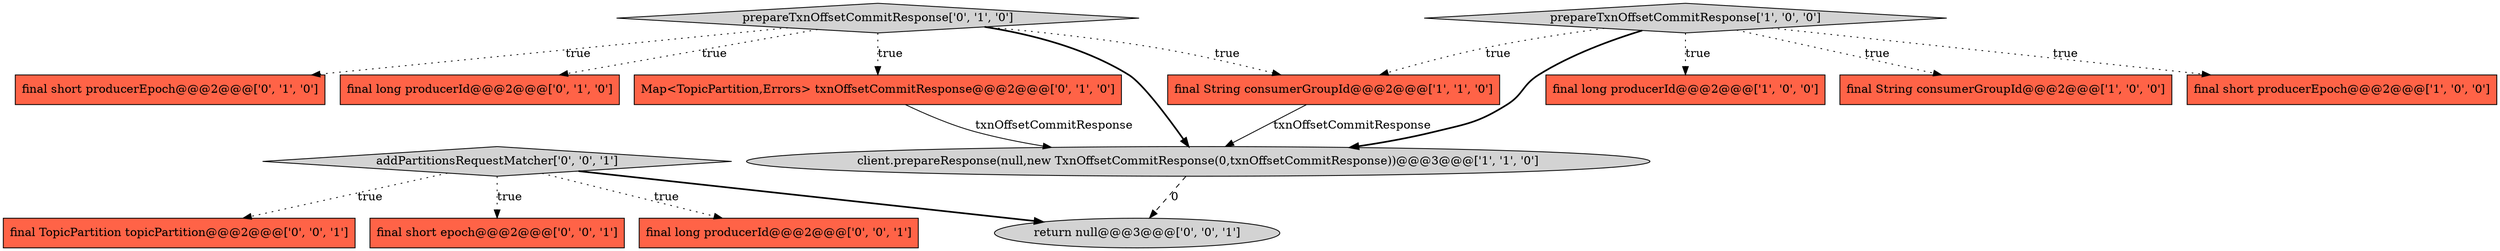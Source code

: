 digraph {
13 [style = filled, label = "final long producerId@@@2@@@['0', '0', '1']", fillcolor = tomato, shape = box image = "AAA0AAABBB3BBB"];
10 [style = filled, label = "final short epoch@@@2@@@['0', '0', '1']", fillcolor = tomato, shape = box image = "AAA0AAABBB3BBB"];
6 [style = filled, label = "final short producerEpoch@@@2@@@['0', '1', '0']", fillcolor = tomato, shape = box image = "AAA0AAABBB2BBB"];
8 [style = filled, label = "final long producerId@@@2@@@['0', '1', '0']", fillcolor = tomato, shape = box image = "AAA0AAABBB2BBB"];
9 [style = filled, label = "prepareTxnOffsetCommitResponse['0', '1', '0']", fillcolor = lightgray, shape = diamond image = "AAA0AAABBB2BBB"];
0 [style = filled, label = "client.prepareResponse(null,new TxnOffsetCommitResponse(0,txnOffsetCommitResponse))@@@3@@@['1', '1', '0']", fillcolor = lightgray, shape = ellipse image = "AAA0AAABBB1BBB"];
1 [style = filled, label = "prepareTxnOffsetCommitResponse['1', '0', '0']", fillcolor = lightgray, shape = diamond image = "AAA0AAABBB1BBB"];
12 [style = filled, label = "return null@@@3@@@['0', '0', '1']", fillcolor = lightgray, shape = ellipse image = "AAA0AAABBB3BBB"];
4 [style = filled, label = "final long producerId@@@2@@@['1', '0', '0']", fillcolor = tomato, shape = box image = "AAA0AAABBB1BBB"];
7 [style = filled, label = "Map<TopicPartition,Errors> txnOffsetCommitResponse@@@2@@@['0', '1', '0']", fillcolor = tomato, shape = box image = "AAA0AAABBB2BBB"];
3 [style = filled, label = "final String consumerGroupId@@@2@@@['1', '0', '0']", fillcolor = tomato, shape = box image = "AAA0AAABBB1BBB"];
14 [style = filled, label = "final TopicPartition topicPartition@@@2@@@['0', '0', '1']", fillcolor = tomato, shape = box image = "AAA0AAABBB3BBB"];
11 [style = filled, label = "addPartitionsRequestMatcher['0', '0', '1']", fillcolor = lightgray, shape = diamond image = "AAA0AAABBB3BBB"];
5 [style = filled, label = "final String consumerGroupId@@@2@@@['1', '1', '0']", fillcolor = tomato, shape = box image = "AAA0AAABBB1BBB"];
2 [style = filled, label = "final short producerEpoch@@@2@@@['1', '0', '0']", fillcolor = tomato, shape = box image = "AAA0AAABBB1BBB"];
11->14 [style = dotted, label="true"];
7->0 [style = solid, label="txnOffsetCommitResponse"];
11->12 [style = bold, label=""];
1->4 [style = dotted, label="true"];
1->0 [style = bold, label=""];
9->8 [style = dotted, label="true"];
9->7 [style = dotted, label="true"];
1->2 [style = dotted, label="true"];
11->13 [style = dotted, label="true"];
9->0 [style = bold, label=""];
9->6 [style = dotted, label="true"];
0->12 [style = dashed, label="0"];
5->0 [style = solid, label="txnOffsetCommitResponse"];
11->10 [style = dotted, label="true"];
1->5 [style = dotted, label="true"];
1->3 [style = dotted, label="true"];
9->5 [style = dotted, label="true"];
}
